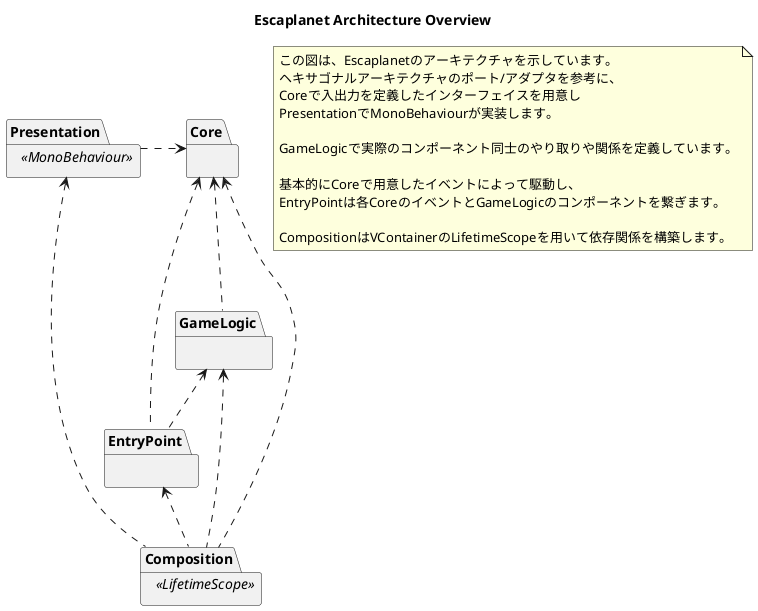 ﻿@startuml
title Escaplanet Architecture Overview

note as Note
この図は、Escaplanetのアーキテクチャを示しています。
ヘキサゴナルアーキテクチャのポート/アダプタを参考に、
Coreで入出力を定義したインターフェイスを用意し
PresentationでMonoBehaviourが実装します。

GameLogicで実際のコンポーネント同士のやり取りや関係を定義しています。

基本的にCoreで用意したイベントによって駆動し、
EntryPointは各CoreのイベントとGameLogicのコンポーネントを繋ぎます。

CompositionはVContainerのLifetimeScopeを用いて依存関係を構築します。
end note

package Core
{
}

package GameLogic
{
}

package EntryPoint
{ 
}

package Presentation <<MonoBehaviour>>
{
}

package Composition <<LifetimeScope>>
{
}

GameLogic .up.> Core

EntryPoint .up.> Core
EntryPoint .up.> GameLogic

Presentation .right.> Core

Composition .up.> Core
Composition .up.> GameLogic
Composition .up.> EntryPoint
Composition .up.> Presentation

@enduml
